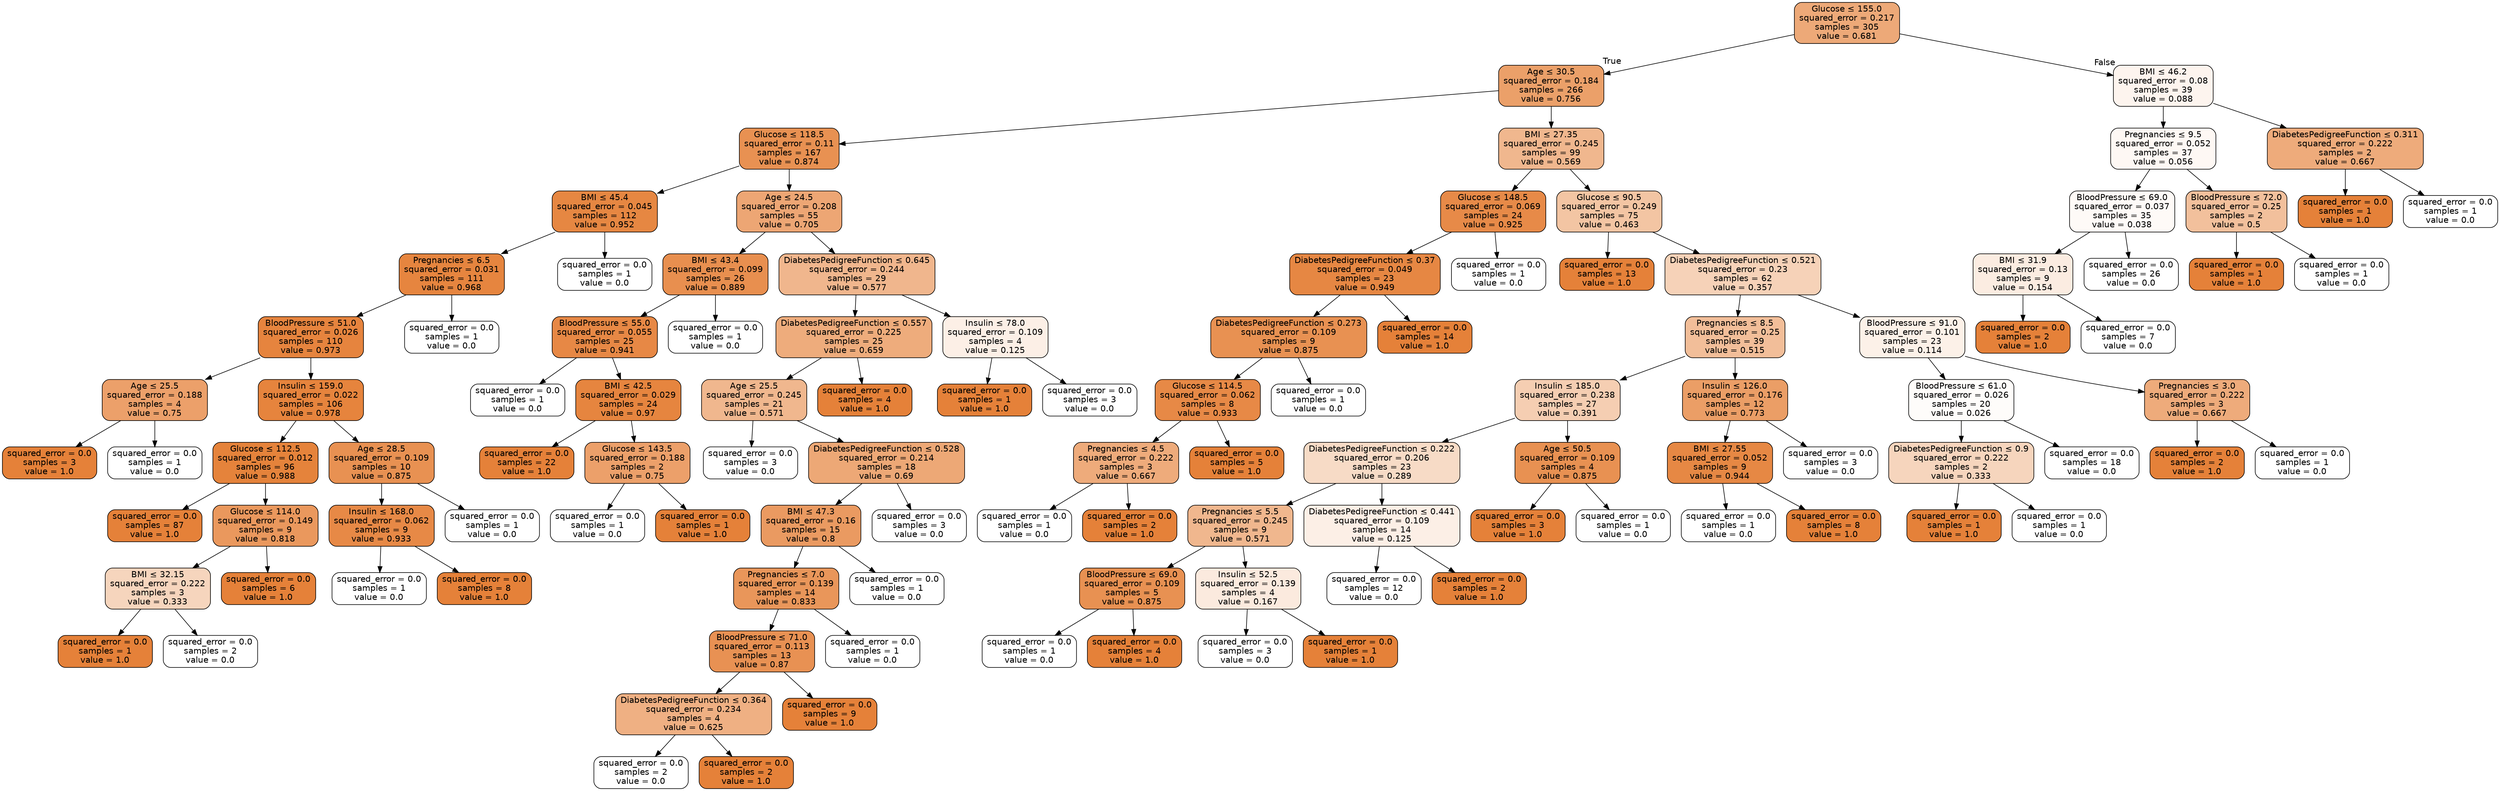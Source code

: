 digraph Tree {
node [shape=box, style="filled, rounded", color="black", fontname="helvetica"] ;
edge [fontname="helvetica"] ;
0 [label=<Glucose &le; 155.0<br/>squared_error = 0.217<br/>samples = 305<br/>value = 0.681>, fillcolor="#eda978"] ;
1 [label=<Age &le; 30.5<br/>squared_error = 0.184<br/>samples = 266<br/>value = 0.756>, fillcolor="#eba069"] ;
0 -> 1 [labeldistance=2.5, labelangle=45, headlabel="True"] ;
2 [label=<Glucose &le; 118.5<br/>squared_error = 0.11<br/>samples = 167<br/>value = 0.874>, fillcolor="#e89152"] ;
1 -> 2 ;
3 [label=<BMI &le; 45.4<br/>squared_error = 0.045<br/>samples = 112<br/>value = 0.952>, fillcolor="#e68742"] ;
2 -> 3 ;
4 [label=<Pregnancies &le; 6.5<br/>squared_error = 0.031<br/>samples = 111<br/>value = 0.968>, fillcolor="#e6853f"] ;
3 -> 4 ;
5 [label=<BloodPressure &le; 51.0<br/>squared_error = 0.026<br/>samples = 110<br/>value = 0.973>, fillcolor="#e6843e"] ;
4 -> 5 ;
6 [label=<Age &le; 25.5<br/>squared_error = 0.188<br/>samples = 4<br/>value = 0.75>, fillcolor="#eca06a"] ;
5 -> 6 ;
7 [label=<squared_error = 0.0<br/>samples = 3<br/>value = 1.0>, fillcolor="#e58139"] ;
6 -> 7 ;
8 [label=<squared_error = 0.0<br/>samples = 1<br/>value = 0.0>, fillcolor="#ffffff"] ;
6 -> 8 ;
9 [label=<Insulin &le; 159.0<br/>squared_error = 0.022<br/>samples = 106<br/>value = 0.978>, fillcolor="#e6843d"] ;
5 -> 9 ;
10 [label=<Glucose &le; 112.5<br/>squared_error = 0.012<br/>samples = 96<br/>value = 0.988>, fillcolor="#e5833b"] ;
9 -> 10 ;
11 [label=<squared_error = 0.0<br/>samples = 87<br/>value = 1.0>, fillcolor="#e58139"] ;
10 -> 11 ;
12 [label=<Glucose &le; 114.0<br/>squared_error = 0.149<br/>samples = 9<br/>value = 0.818>, fillcolor="#ea985d"] ;
10 -> 12 ;
13 [label=<BMI &le; 32.15<br/>squared_error = 0.222<br/>samples = 3<br/>value = 0.333>, fillcolor="#f6d5bd"] ;
12 -> 13 ;
14 [label=<squared_error = 0.0<br/>samples = 1<br/>value = 1.0>, fillcolor="#e58139"] ;
13 -> 14 ;
15 [label=<squared_error = 0.0<br/>samples = 2<br/>value = 0.0>, fillcolor="#ffffff"] ;
13 -> 15 ;
16 [label=<squared_error = 0.0<br/>samples = 6<br/>value = 1.0>, fillcolor="#e58139"] ;
12 -> 16 ;
17 [label=<Age &le; 28.5<br/>squared_error = 0.109<br/>samples = 10<br/>value = 0.875>, fillcolor="#e89152"] ;
9 -> 17 ;
18 [label=<Insulin &le; 168.0<br/>squared_error = 0.062<br/>samples = 9<br/>value = 0.933>, fillcolor="#e78946"] ;
17 -> 18 ;
19 [label=<squared_error = 0.0<br/>samples = 1<br/>value = 0.0>, fillcolor="#ffffff"] ;
18 -> 19 ;
20 [label=<squared_error = 0.0<br/>samples = 8<br/>value = 1.0>, fillcolor="#e58139"] ;
18 -> 20 ;
21 [label=<squared_error = 0.0<br/>samples = 1<br/>value = 0.0>, fillcolor="#ffffff"] ;
17 -> 21 ;
22 [label=<squared_error = 0.0<br/>samples = 1<br/>value = 0.0>, fillcolor="#ffffff"] ;
4 -> 22 ;
23 [label=<squared_error = 0.0<br/>samples = 1<br/>value = 0.0>, fillcolor="#ffffff"] ;
3 -> 23 ;
24 [label=<Age &le; 24.5<br/>squared_error = 0.208<br/>samples = 55<br/>value = 0.705>, fillcolor="#eda674"] ;
2 -> 24 ;
25 [label=<BMI &le; 43.4<br/>squared_error = 0.099<br/>samples = 26<br/>value = 0.889>, fillcolor="#e88f4f"] ;
24 -> 25 ;
26 [label=<BloodPressure &le; 55.0<br/>squared_error = 0.055<br/>samples = 25<br/>value = 0.941>, fillcolor="#e78845"] ;
25 -> 26 ;
27 [label=<squared_error = 0.0<br/>samples = 1<br/>value = 0.0>, fillcolor="#ffffff"] ;
26 -> 27 ;
28 [label=<BMI &le; 42.5<br/>squared_error = 0.029<br/>samples = 24<br/>value = 0.97>, fillcolor="#e6853f"] ;
26 -> 28 ;
29 [label=<squared_error = 0.0<br/>samples = 22<br/>value = 1.0>, fillcolor="#e58139"] ;
28 -> 29 ;
30 [label=<Glucose &le; 143.5<br/>squared_error = 0.188<br/>samples = 2<br/>value = 0.75>, fillcolor="#eca06a"] ;
28 -> 30 ;
31 [label=<squared_error = 0.0<br/>samples = 1<br/>value = 0.0>, fillcolor="#ffffff"] ;
30 -> 31 ;
32 [label=<squared_error = 0.0<br/>samples = 1<br/>value = 1.0>, fillcolor="#e58139"] ;
30 -> 32 ;
33 [label=<squared_error = 0.0<br/>samples = 1<br/>value = 0.0>, fillcolor="#ffffff"] ;
25 -> 33 ;
34 [label=<DiabetesPedigreeFunction &le; 0.645<br/>squared_error = 0.244<br/>samples = 29<br/>value = 0.577>, fillcolor="#f0b68d"] ;
24 -> 34 ;
35 [label=<DiabetesPedigreeFunction &le; 0.557<br/>squared_error = 0.225<br/>samples = 25<br/>value = 0.659>, fillcolor="#eeac7c"] ;
34 -> 35 ;
36 [label=<Age &le; 25.5<br/>squared_error = 0.245<br/>samples = 21<br/>value = 0.571>, fillcolor="#f0b78e"] ;
35 -> 36 ;
37 [label=<squared_error = 0.0<br/>samples = 3<br/>value = 0.0>, fillcolor="#ffffff"] ;
36 -> 37 ;
38 [label=<DiabetesPedigreeFunction &le; 0.528<br/>squared_error = 0.214<br/>samples = 18<br/>value = 0.69>, fillcolor="#eda876"] ;
36 -> 38 ;
39 [label=<BMI &le; 47.3<br/>squared_error = 0.16<br/>samples = 15<br/>value = 0.8>, fillcolor="#ea9a61"] ;
38 -> 39 ;
40 [label=<Pregnancies &le; 7.0<br/>squared_error = 0.139<br/>samples = 14<br/>value = 0.833>, fillcolor="#e9965a"] ;
39 -> 40 ;
41 [label=<BloodPressure &le; 71.0<br/>squared_error = 0.113<br/>samples = 13<br/>value = 0.87>, fillcolor="#e89153"] ;
40 -> 41 ;
42 [label=<DiabetesPedigreeFunction &le; 0.364<br/>squared_error = 0.234<br/>samples = 4<br/>value = 0.625>, fillcolor="#efb083"] ;
41 -> 42 ;
43 [label=<squared_error = 0.0<br/>samples = 2<br/>value = 0.0>, fillcolor="#ffffff"] ;
42 -> 43 ;
44 [label=<squared_error = 0.0<br/>samples = 2<br/>value = 1.0>, fillcolor="#e58139"] ;
42 -> 44 ;
45 [label=<squared_error = 0.0<br/>samples = 9<br/>value = 1.0>, fillcolor="#e58139"] ;
41 -> 45 ;
46 [label=<squared_error = 0.0<br/>samples = 1<br/>value = 0.0>, fillcolor="#ffffff"] ;
40 -> 46 ;
47 [label=<squared_error = 0.0<br/>samples = 1<br/>value = 0.0>, fillcolor="#ffffff"] ;
39 -> 47 ;
48 [label=<squared_error = 0.0<br/>samples = 3<br/>value = 0.0>, fillcolor="#ffffff"] ;
38 -> 48 ;
49 [label=<squared_error = 0.0<br/>samples = 4<br/>value = 1.0>, fillcolor="#e58139"] ;
35 -> 49 ;
50 [label=<Insulin &le; 78.0<br/>squared_error = 0.109<br/>samples = 4<br/>value = 0.125>, fillcolor="#fcefe6"] ;
34 -> 50 ;
51 [label=<squared_error = 0.0<br/>samples = 1<br/>value = 1.0>, fillcolor="#e58139"] ;
50 -> 51 ;
52 [label=<squared_error = 0.0<br/>samples = 3<br/>value = 0.0>, fillcolor="#ffffff"] ;
50 -> 52 ;
53 [label=<BMI &le; 27.35<br/>squared_error = 0.245<br/>samples = 99<br/>value = 0.569>, fillcolor="#f0b78e"] ;
1 -> 53 ;
54 [label=<Glucose &le; 148.5<br/>squared_error = 0.069<br/>samples = 24<br/>value = 0.925>, fillcolor="#e78a48"] ;
53 -> 54 ;
55 [label=<DiabetesPedigreeFunction &le; 0.37<br/>squared_error = 0.049<br/>samples = 23<br/>value = 0.949>, fillcolor="#e68743"] ;
54 -> 55 ;
56 [label=<DiabetesPedigreeFunction &le; 0.273<br/>squared_error = 0.109<br/>samples = 9<br/>value = 0.875>, fillcolor="#e89152"] ;
55 -> 56 ;
57 [label=<Glucose &le; 114.5<br/>squared_error = 0.062<br/>samples = 8<br/>value = 0.933>, fillcolor="#e78946"] ;
56 -> 57 ;
58 [label=<Pregnancies &le; 4.5<br/>squared_error = 0.222<br/>samples = 3<br/>value = 0.667>, fillcolor="#eeab7b"] ;
57 -> 58 ;
59 [label=<squared_error = 0.0<br/>samples = 1<br/>value = 0.0>, fillcolor="#ffffff"] ;
58 -> 59 ;
60 [label=<squared_error = 0.0<br/>samples = 2<br/>value = 1.0>, fillcolor="#e58139"] ;
58 -> 60 ;
61 [label=<squared_error = 0.0<br/>samples = 5<br/>value = 1.0>, fillcolor="#e58139"] ;
57 -> 61 ;
62 [label=<squared_error = 0.0<br/>samples = 1<br/>value = 0.0>, fillcolor="#ffffff"] ;
56 -> 62 ;
63 [label=<squared_error = 0.0<br/>samples = 14<br/>value = 1.0>, fillcolor="#e58139"] ;
55 -> 63 ;
64 [label=<squared_error = 0.0<br/>samples = 1<br/>value = 0.0>, fillcolor="#ffffff"] ;
54 -> 64 ;
65 [label=<Glucose &le; 90.5<br/>squared_error = 0.249<br/>samples = 75<br/>value = 0.463>, fillcolor="#f3c5a3"] ;
53 -> 65 ;
66 [label=<squared_error = 0.0<br/>samples = 13<br/>value = 1.0>, fillcolor="#e58139"] ;
65 -> 66 ;
67 [label=<DiabetesPedigreeFunction &le; 0.521<br/>squared_error = 0.23<br/>samples = 62<br/>value = 0.357>, fillcolor="#f6d2b8"] ;
65 -> 67 ;
68 [label=<Pregnancies &le; 8.5<br/>squared_error = 0.25<br/>samples = 39<br/>value = 0.515>, fillcolor="#f2be99"] ;
67 -> 68 ;
69 [label=<Insulin &le; 185.0<br/>squared_error = 0.238<br/>samples = 27<br/>value = 0.391>, fillcolor="#f5ceb2"] ;
68 -> 69 ;
70 [label=<DiabetesPedigreeFunction &le; 0.222<br/>squared_error = 0.206<br/>samples = 23<br/>value = 0.289>, fillcolor="#f7dbc6"] ;
69 -> 70 ;
71 [label=<Pregnancies &le; 5.5<br/>squared_error = 0.245<br/>samples = 9<br/>value = 0.571>, fillcolor="#f0b78e"] ;
70 -> 71 ;
72 [label=<BloodPressure &le; 69.0<br/>squared_error = 0.109<br/>samples = 5<br/>value = 0.875>, fillcolor="#e89152"] ;
71 -> 72 ;
73 [label=<squared_error = 0.0<br/>samples = 1<br/>value = 0.0>, fillcolor="#ffffff"] ;
72 -> 73 ;
74 [label=<squared_error = 0.0<br/>samples = 4<br/>value = 1.0>, fillcolor="#e58139"] ;
72 -> 74 ;
75 [label=<Insulin &le; 52.5<br/>squared_error = 0.139<br/>samples = 4<br/>value = 0.167>, fillcolor="#fbeade"] ;
71 -> 75 ;
76 [label=<squared_error = 0.0<br/>samples = 3<br/>value = 0.0>, fillcolor="#ffffff"] ;
75 -> 76 ;
77 [label=<squared_error = 0.0<br/>samples = 1<br/>value = 1.0>, fillcolor="#e58139"] ;
75 -> 77 ;
78 [label=<DiabetesPedigreeFunction &le; 0.441<br/>squared_error = 0.109<br/>samples = 14<br/>value = 0.125>, fillcolor="#fcefe6"] ;
70 -> 78 ;
79 [label=<squared_error = 0.0<br/>samples = 12<br/>value = 0.0>, fillcolor="#ffffff"] ;
78 -> 79 ;
80 [label=<squared_error = 0.0<br/>samples = 2<br/>value = 1.0>, fillcolor="#e58139"] ;
78 -> 80 ;
81 [label=<Age &le; 50.5<br/>squared_error = 0.109<br/>samples = 4<br/>value = 0.875>, fillcolor="#e89152"] ;
69 -> 81 ;
82 [label=<squared_error = 0.0<br/>samples = 3<br/>value = 1.0>, fillcolor="#e58139"] ;
81 -> 82 ;
83 [label=<squared_error = 0.0<br/>samples = 1<br/>value = 0.0>, fillcolor="#ffffff"] ;
81 -> 83 ;
84 [label=<Insulin &le; 126.0<br/>squared_error = 0.176<br/>samples = 12<br/>value = 0.773>, fillcolor="#eb9e66"] ;
68 -> 84 ;
85 [label=<BMI &le; 27.55<br/>squared_error = 0.052<br/>samples = 9<br/>value = 0.944>, fillcolor="#e68844"] ;
84 -> 85 ;
86 [label=<squared_error = 0.0<br/>samples = 1<br/>value = 0.0>, fillcolor="#ffffff"] ;
85 -> 86 ;
87 [label=<squared_error = 0.0<br/>samples = 8<br/>value = 1.0>, fillcolor="#e58139"] ;
85 -> 87 ;
88 [label=<squared_error = 0.0<br/>samples = 3<br/>value = 0.0>, fillcolor="#ffffff"] ;
84 -> 88 ;
89 [label=<BloodPressure &le; 91.0<br/>squared_error = 0.101<br/>samples = 23<br/>value = 0.114>, fillcolor="#fcf1e8"] ;
67 -> 89 ;
90 [label=<BloodPressure &le; 61.0<br/>squared_error = 0.026<br/>samples = 20<br/>value = 0.026>, fillcolor="#fefcfa"] ;
89 -> 90 ;
91 [label=<DiabetesPedigreeFunction &le; 0.9<br/>squared_error = 0.222<br/>samples = 2<br/>value = 0.333>, fillcolor="#f6d5bd"] ;
90 -> 91 ;
92 [label=<squared_error = 0.0<br/>samples = 1<br/>value = 1.0>, fillcolor="#e58139"] ;
91 -> 92 ;
93 [label=<squared_error = 0.0<br/>samples = 1<br/>value = 0.0>, fillcolor="#ffffff"] ;
91 -> 93 ;
94 [label=<squared_error = 0.0<br/>samples = 18<br/>value = 0.0>, fillcolor="#ffffff"] ;
90 -> 94 ;
95 [label=<Pregnancies &le; 3.0<br/>squared_error = 0.222<br/>samples = 3<br/>value = 0.667>, fillcolor="#eeab7b"] ;
89 -> 95 ;
96 [label=<squared_error = 0.0<br/>samples = 2<br/>value = 1.0>, fillcolor="#e58139"] ;
95 -> 96 ;
97 [label=<squared_error = 0.0<br/>samples = 1<br/>value = 0.0>, fillcolor="#ffffff"] ;
95 -> 97 ;
98 [label=<BMI &le; 46.2<br/>squared_error = 0.08<br/>samples = 39<br/>value = 0.088>, fillcolor="#fdf4ee"] ;
0 -> 98 [labeldistance=2.5, labelangle=-45, headlabel="False"] ;
99 [label=<Pregnancies &le; 9.5<br/>squared_error = 0.052<br/>samples = 37<br/>value = 0.056>, fillcolor="#fef8f4"] ;
98 -> 99 ;
100 [label=<BloodPressure &le; 69.0<br/>squared_error = 0.037<br/>samples = 35<br/>value = 0.038>, fillcolor="#fefaf7"] ;
99 -> 100 ;
101 [label=<BMI &le; 31.9<br/>squared_error = 0.13<br/>samples = 9<br/>value = 0.154>, fillcolor="#fbece1"] ;
100 -> 101 ;
102 [label=<squared_error = 0.0<br/>samples = 2<br/>value = 1.0>, fillcolor="#e58139"] ;
101 -> 102 ;
103 [label=<squared_error = 0.0<br/>samples = 7<br/>value = 0.0>, fillcolor="#ffffff"] ;
101 -> 103 ;
104 [label=<squared_error = 0.0<br/>samples = 26<br/>value = 0.0>, fillcolor="#ffffff"] ;
100 -> 104 ;
105 [label=<BloodPressure &le; 72.0<br/>squared_error = 0.25<br/>samples = 2<br/>value = 0.5>, fillcolor="#f2c09c"] ;
99 -> 105 ;
106 [label=<squared_error = 0.0<br/>samples = 1<br/>value = 1.0>, fillcolor="#e58139"] ;
105 -> 106 ;
107 [label=<squared_error = 0.0<br/>samples = 1<br/>value = 0.0>, fillcolor="#ffffff"] ;
105 -> 107 ;
108 [label=<DiabetesPedigreeFunction &le; 0.311<br/>squared_error = 0.222<br/>samples = 2<br/>value = 0.667>, fillcolor="#eeab7b"] ;
98 -> 108 ;
109 [label=<squared_error = 0.0<br/>samples = 1<br/>value = 1.0>, fillcolor="#e58139"] ;
108 -> 109 ;
110 [label=<squared_error = 0.0<br/>samples = 1<br/>value = 0.0>, fillcolor="#ffffff"] ;
108 -> 110 ;
}